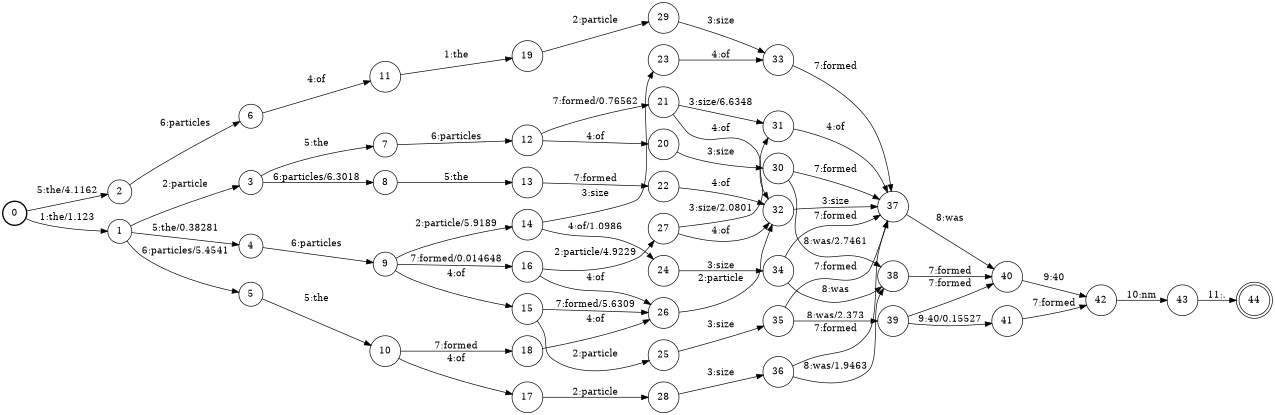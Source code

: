 digraph FST {
rankdir = LR;
size = "8.5,11";
label = "";
center = 1;
orientation = Portrait;
ranksep = "0.4";
nodesep = "0.25";
0 [label = "0", shape = circle, style = bold, fontsize = 14]
	0 -> 1 [label = "1:the/1.123", fontsize = 14];
	0 -> 2 [label = "5:the/4.1162", fontsize = 14];
1 [label = "1", shape = circle, style = solid, fontsize = 14]
	1 -> 4 [label = "5:the/0.38281", fontsize = 14];
	1 -> 3 [label = "2:particle", fontsize = 14];
	1 -> 5 [label = "6:particles/5.4541", fontsize = 14];
2 [label = "2", shape = circle, style = solid, fontsize = 14]
	2 -> 6 [label = "6:particles", fontsize = 14];
3 [label = "3", shape = circle, style = solid, fontsize = 14]
	3 -> 7 [label = "5:the", fontsize = 14];
	3 -> 8 [label = "6:particles/6.3018", fontsize = 14];
4 [label = "4", shape = circle, style = solid, fontsize = 14]
	4 -> 9 [label = "6:particles", fontsize = 14];
5 [label = "5", shape = circle, style = solid, fontsize = 14]
	5 -> 10 [label = "5:the", fontsize = 14];
6 [label = "6", shape = circle, style = solid, fontsize = 14]
	6 -> 11 [label = "4:of", fontsize = 14];
7 [label = "7", shape = circle, style = solid, fontsize = 14]
	7 -> 12 [label = "6:particles", fontsize = 14];
8 [label = "8", shape = circle, style = solid, fontsize = 14]
	8 -> 13 [label = "5:the", fontsize = 14];
9 [label = "9", shape = circle, style = solid, fontsize = 14]
	9 -> 14 [label = "2:particle/5.9189", fontsize = 14];
	9 -> 15 [label = "4:of", fontsize = 14];
	9 -> 16 [label = "7:formed/0.014648", fontsize = 14];
10 [label = "10", shape = circle, style = solid, fontsize = 14]
	10 -> 17 [label = "4:of", fontsize = 14];
	10 -> 18 [label = "7:formed", fontsize = 14];
11 [label = "11", shape = circle, style = solid, fontsize = 14]
	11 -> 19 [label = "1:the", fontsize = 14];
12 [label = "12", shape = circle, style = solid, fontsize = 14]
	12 -> 20 [label = "4:of", fontsize = 14];
	12 -> 21 [label = "7:formed/0.76562", fontsize = 14];
13 [label = "13", shape = circle, style = solid, fontsize = 14]
	13 -> 22 [label = "7:formed", fontsize = 14];
14 [label = "14", shape = circle, style = solid, fontsize = 14]
	14 -> 23 [label = "3:size", fontsize = 14];
	14 -> 24 [label = "4:of/1.0986", fontsize = 14];
15 [label = "15", shape = circle, style = solid, fontsize = 14]
	15 -> 25 [label = "2:particle", fontsize = 14];
	15 -> 26 [label = "7:formed/5.6309", fontsize = 14];
16 [label = "16", shape = circle, style = solid, fontsize = 14]
	16 -> 27 [label = "2:particle/4.9229", fontsize = 14];
	16 -> 26 [label = "4:of", fontsize = 14];
17 [label = "17", shape = circle, style = solid, fontsize = 14]
	17 -> 28 [label = "2:particle", fontsize = 14];
18 [label = "18", shape = circle, style = solid, fontsize = 14]
	18 -> 26 [label = "4:of", fontsize = 14];
19 [label = "19", shape = circle, style = solid, fontsize = 14]
	19 -> 29 [label = "2:particle", fontsize = 14];
20 [label = "20", shape = circle, style = solid, fontsize = 14]
	20 -> 30 [label = "3:size", fontsize = 14];
21 [label = "21", shape = circle, style = solid, fontsize = 14]
	21 -> 31 [label = "3:size/6.6348", fontsize = 14];
	21 -> 32 [label = "4:of", fontsize = 14];
22 [label = "22", shape = circle, style = solid, fontsize = 14]
	22 -> 32 [label = "4:of", fontsize = 14];
23 [label = "23", shape = circle, style = solid, fontsize = 14]
	23 -> 33 [label = "4:of", fontsize = 14];
24 [label = "24", shape = circle, style = solid, fontsize = 14]
	24 -> 34 [label = "3:size", fontsize = 14];
25 [label = "25", shape = circle, style = solid, fontsize = 14]
	25 -> 35 [label = "3:size", fontsize = 14];
26 [label = "26", shape = circle, style = solid, fontsize = 14]
	26 -> 32 [label = "2:particle", fontsize = 14];
27 [label = "27", shape = circle, style = solid, fontsize = 14]
	27 -> 31 [label = "3:size/2.0801", fontsize = 14];
	27 -> 32 [label = "4:of", fontsize = 14];
28 [label = "28", shape = circle, style = solid, fontsize = 14]
	28 -> 36 [label = "3:size", fontsize = 14];
29 [label = "29", shape = circle, style = solid, fontsize = 14]
	29 -> 33 [label = "3:size", fontsize = 14];
30 [label = "30", shape = circle, style = solid, fontsize = 14]
	30 -> 37 [label = "7:formed", fontsize = 14];
	30 -> 38 [label = "8:was/2.7461", fontsize = 14];
31 [label = "31", shape = circle, style = solid, fontsize = 14]
	31 -> 37 [label = "4:of", fontsize = 14];
32 [label = "32", shape = circle, style = solid, fontsize = 14]
	32 -> 37 [label = "3:size", fontsize = 14];
33 [label = "33", shape = circle, style = solid, fontsize = 14]
	33 -> 37 [label = "7:formed", fontsize = 14];
34 [label = "34", shape = circle, style = solid, fontsize = 14]
	34 -> 37 [label = "7:formed", fontsize = 14];
	34 -> 38 [label = "8:was", fontsize = 14];
35 [label = "35", shape = circle, style = solid, fontsize = 14]
	35 -> 37 [label = "7:formed", fontsize = 14];
	35 -> 39 [label = "8:was/2.373", fontsize = 14];
36 [label = "36", shape = circle, style = solid, fontsize = 14]
	36 -> 37 [label = "7:formed", fontsize = 14];
	36 -> 38 [label = "8:was/1.9463", fontsize = 14];
37 [label = "37", shape = circle, style = solid, fontsize = 14]
	37 -> 40 [label = "8:was", fontsize = 14];
38 [label = "38", shape = circle, style = solid, fontsize = 14]
	38 -> 40 [label = "7:formed", fontsize = 14];
39 [label = "39", shape = circle, style = solid, fontsize = 14]
	39 -> 40 [label = "7:formed", fontsize = 14];
	39 -> 41 [label = "9:40/0.15527", fontsize = 14];
40 [label = "40", shape = circle, style = solid, fontsize = 14]
	40 -> 42 [label = "9:40", fontsize = 14];
41 [label = "41", shape = circle, style = solid, fontsize = 14]
	41 -> 42 [label = "7:formed", fontsize = 14];
42 [label = "42", shape = circle, style = solid, fontsize = 14]
	42 -> 43 [label = "10:nm", fontsize = 14];
43 [label = "43", shape = circle, style = solid, fontsize = 14]
	43 -> 44 [label = "11:.", fontsize = 14];
44 [label = "44", shape = doublecircle, style = solid, fontsize = 14]
}
